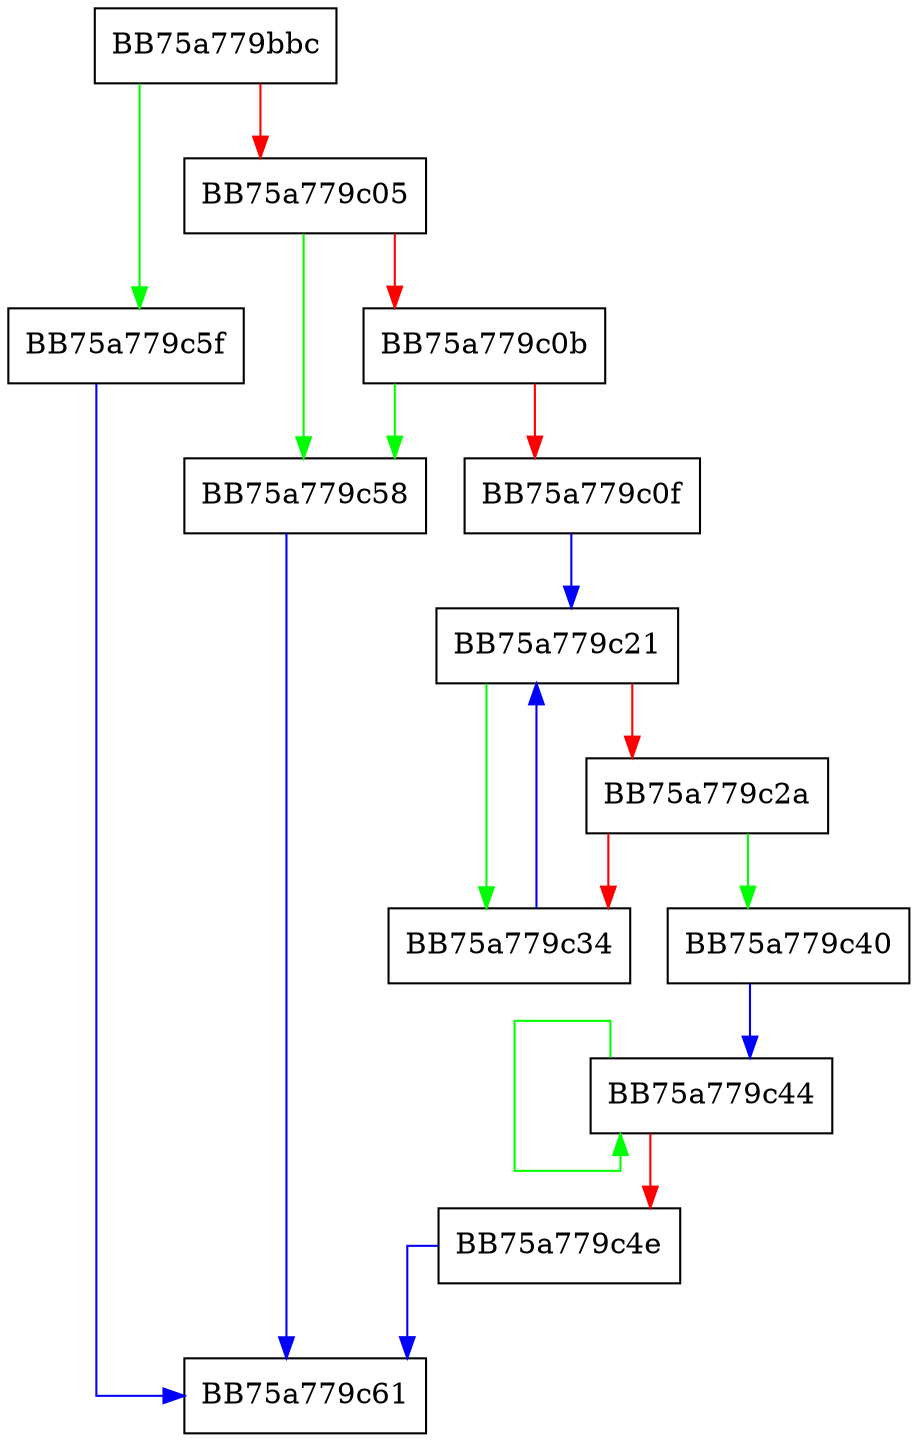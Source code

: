 digraph TestDefaultLanguage {
  node [shape="box"];
  graph [splines=ortho];
  BB75a779bbc -> BB75a779c5f [color="green"];
  BB75a779bbc -> BB75a779c05 [color="red"];
  BB75a779c05 -> BB75a779c58 [color="green"];
  BB75a779c05 -> BB75a779c0b [color="red"];
  BB75a779c0b -> BB75a779c58 [color="green"];
  BB75a779c0b -> BB75a779c0f [color="red"];
  BB75a779c0f -> BB75a779c21 [color="blue"];
  BB75a779c21 -> BB75a779c34 [color="green"];
  BB75a779c21 -> BB75a779c2a [color="red"];
  BB75a779c2a -> BB75a779c40 [color="green"];
  BB75a779c2a -> BB75a779c34 [color="red"];
  BB75a779c34 -> BB75a779c21 [color="blue"];
  BB75a779c40 -> BB75a779c44 [color="blue"];
  BB75a779c44 -> BB75a779c44 [color="green"];
  BB75a779c44 -> BB75a779c4e [color="red"];
  BB75a779c4e -> BB75a779c61 [color="blue"];
  BB75a779c58 -> BB75a779c61 [color="blue"];
  BB75a779c5f -> BB75a779c61 [color="blue"];
}